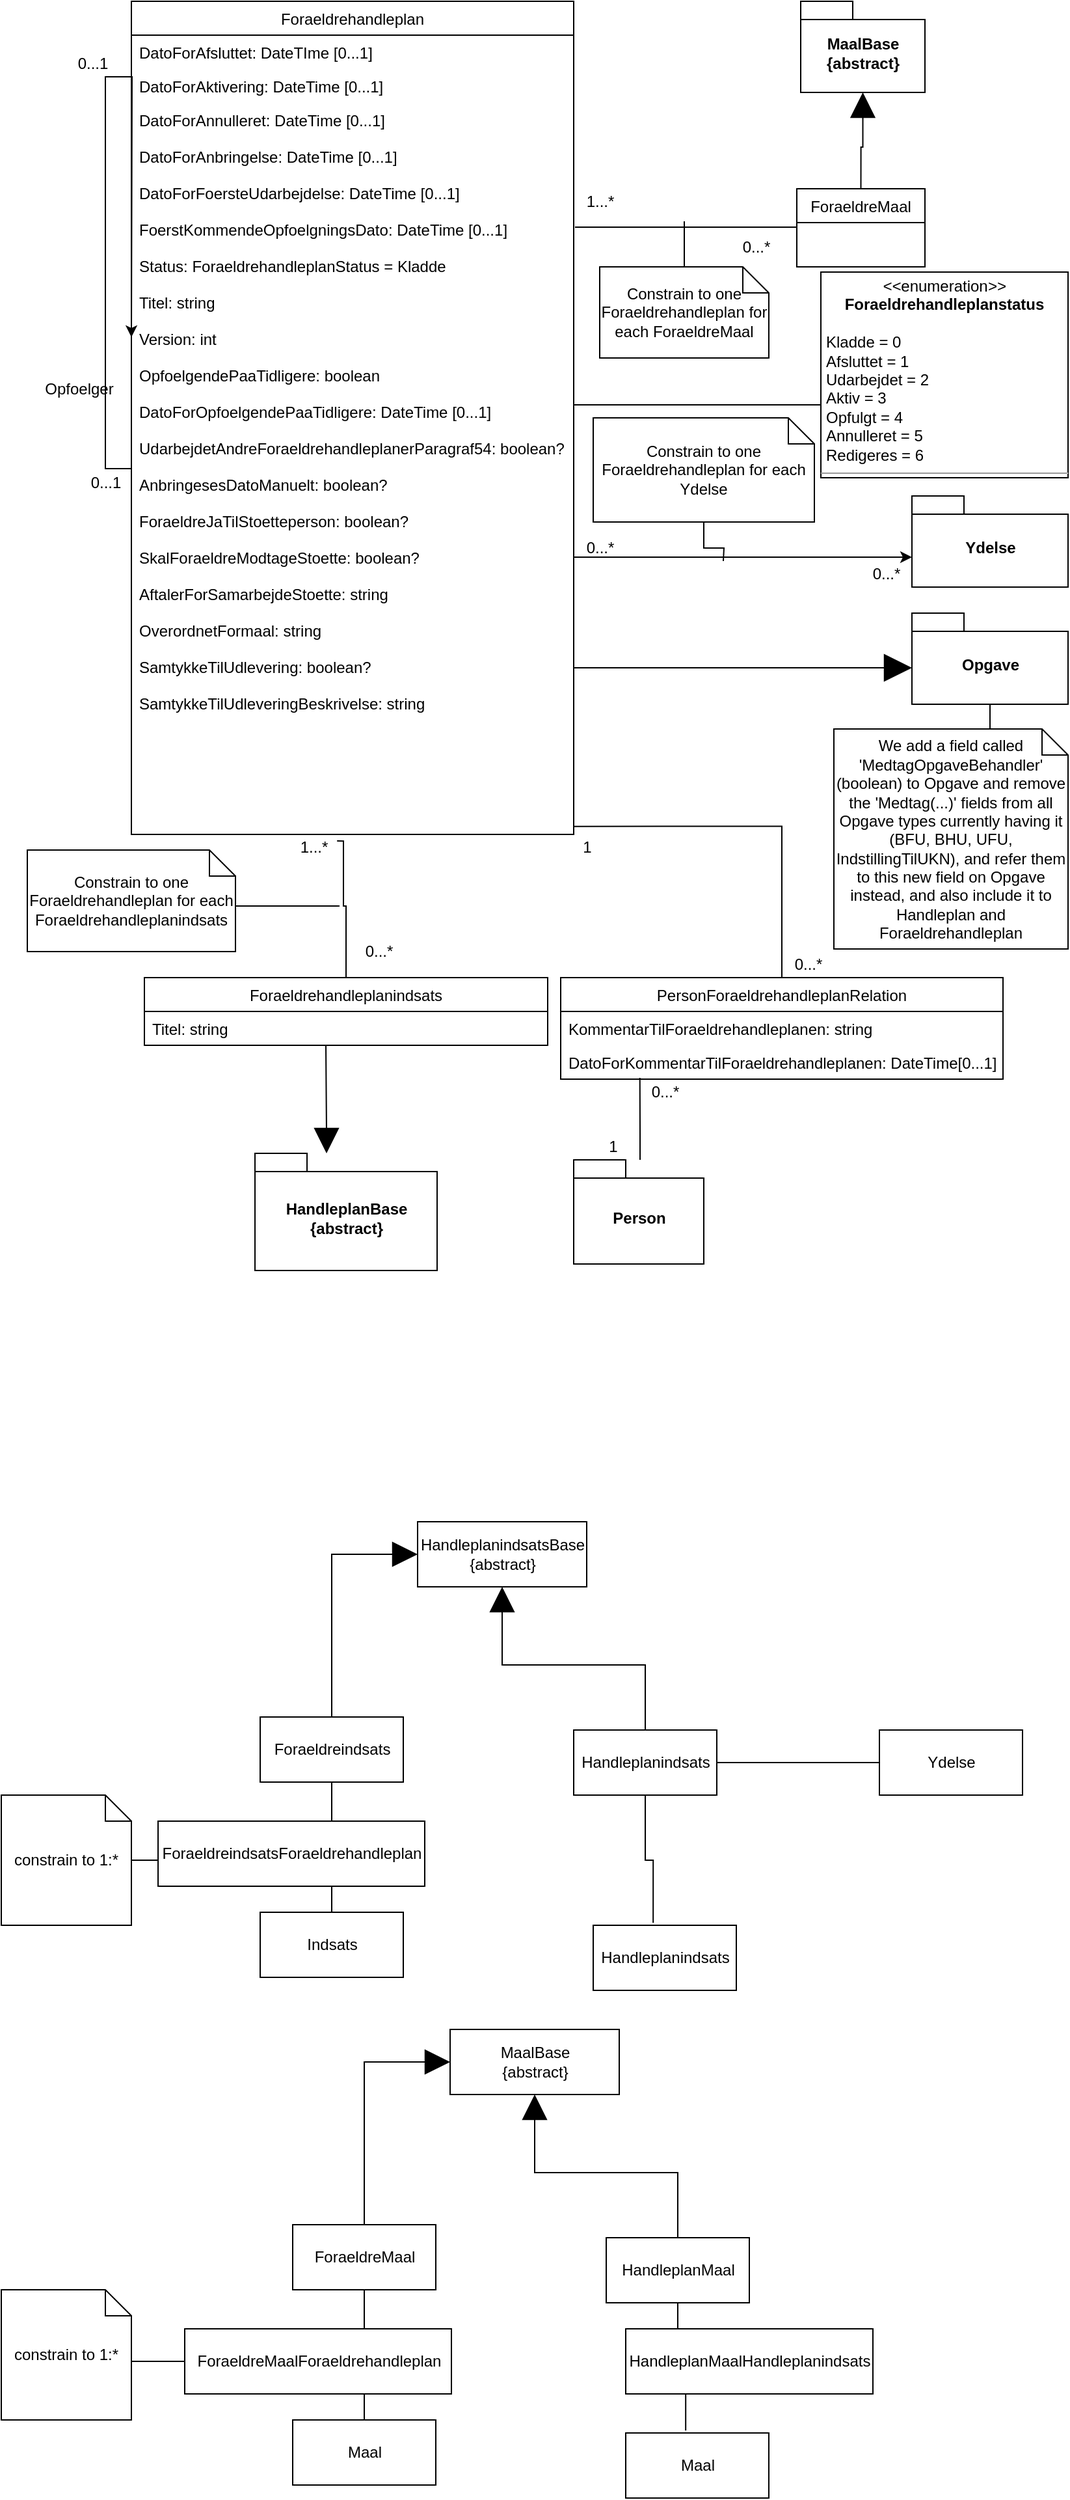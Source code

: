 <mxfile version="13.10.8" type="github">
  <diagram id="C5RBs43oDa-KdzZeNtuy" name="Page-1">
    <mxGraphModel dx="1422" dy="753" grid="1" gridSize="10" guides="1" tooltips="1" connect="1" arrows="1" fold="1" page="1" pageScale="1" pageWidth="827" pageHeight="1169" math="0" shadow="0">
      <root>
        <mxCell id="WIyWlLk6GJQsqaUBKTNV-0" />
        <mxCell id="WIyWlLk6GJQsqaUBKTNV-1" parent="WIyWlLk6GJQsqaUBKTNV-0" />
        <mxCell id="zkfFHV4jXpPFQw0GAbJ--0" value="Foraeldrehandleplan" style="swimlane;fontStyle=0;align=center;verticalAlign=top;childLayout=stackLayout;horizontal=1;startSize=26;horizontalStack=0;resizeParent=1;resizeLast=0;collapsible=1;marginBottom=0;rounded=0;shadow=0;strokeWidth=1;" parent="WIyWlLk6GJQsqaUBKTNV-1" vertex="1">
          <mxGeometry x="100" y="72" width="340" height="640" as="geometry">
            <mxRectangle x="230" y="140" width="160" height="26" as="alternateBounds" />
          </mxGeometry>
        </mxCell>
        <mxCell id="zkfFHV4jXpPFQw0GAbJ--1" value="DatoForAfsluttet: DateTIme [0...1]" style="text;align=left;verticalAlign=top;spacingLeft=4;spacingRight=4;overflow=hidden;rotatable=0;points=[[0,0.5],[1,0.5]];portConstraint=eastwest;" parent="zkfFHV4jXpPFQw0GAbJ--0" vertex="1">
          <mxGeometry y="26" width="340" height="26" as="geometry" />
        </mxCell>
        <mxCell id="zkfFHV4jXpPFQw0GAbJ--2" value="DatoForAktivering: DateTime [0...1]" style="text;align=left;verticalAlign=top;spacingLeft=4;spacingRight=4;overflow=hidden;rotatable=0;points=[[0,0.5],[1,0.5]];portConstraint=eastwest;rounded=0;shadow=0;html=0;" parent="zkfFHV4jXpPFQw0GAbJ--0" vertex="1">
          <mxGeometry y="52" width="340" height="26" as="geometry" />
        </mxCell>
        <mxCell id="zkfFHV4jXpPFQw0GAbJ--3" value="DatoForAnnulleret: DateTime [0...1]&#xa;&#xa;DatoForAnbringelse: DateTime [0...1]&#xa;&#xa;DatoForFoersteUdarbejdelse: DateTime [0...1]&#xa;&#xa;FoerstKommendeOpfoelgningsDato: DateTime [0...1]&#xa;&#xa;Status: ForaeldrehandleplanStatus = Kladde&#xa;&#xa;Titel: string&#xa;&#xa;Version: int&#xa;&#xa;OpfoelgendePaaTidligere: boolean&#xa;&#xa;DatoForOpfoelgendePaaTidligere: DateTime [0...1]&#xa;&#xa;UdarbejdetAndreForaeldrehandleplanerParagraf54: boolean?&#xa;&#xa;AnbringesesDatoManuelt: boolean?&#xa;&#xa;ForaeldreJaTilStoetteperson: boolean?&#xa;&#xa;SkalForaeldreModtageStoette: boolean?&#xa;&#xa;AftalerForSamarbejdeStoette: string&#xa;&#xa;OverordnetFormaal: string&#xa;&#xa;SamtykkeTilUdlevering: boolean?&#xa;&#xa;SamtykkeTilUdleveringBeskrivelse: string&#xa;&#xa;" style="text;align=left;verticalAlign=top;spacingLeft=4;spacingRight=4;overflow=hidden;rotatable=0;points=[[0,0.5],[1,0.5]];portConstraint=eastwest;rounded=0;shadow=0;html=0;" parent="zkfFHV4jXpPFQw0GAbJ--0" vertex="1">
          <mxGeometry y="78" width="340" height="562" as="geometry" />
        </mxCell>
        <mxCell id="28fEjChyB_LKOJg9PjXu-5" value="0...*" style="text;html=1;align=center;verticalAlign=middle;resizable=0;points=[];autosize=1;" parent="WIyWlLk6GJQsqaUBKTNV-1" vertex="1">
          <mxGeometry x="560" y="251" width="40" height="20" as="geometry" />
        </mxCell>
        <mxCell id="28fEjChyB_LKOJg9PjXu-8" style="edgeStyle=orthogonalEdgeStyle;rounded=0;orthogonalLoop=1;jettySize=auto;html=1;entryX=1;entryY=0.75;entryDx=0;entryDy=0;endArrow=none;endFill=0;" parent="WIyWlLk6GJQsqaUBKTNV-1" source="28fEjChyB_LKOJg9PjXu-7" target="zkfFHV4jXpPFQw0GAbJ--0" edge="1">
          <mxGeometry relative="1" as="geometry">
            <Array as="points">
              <mxPoint x="440" y="382" />
            </Array>
          </mxGeometry>
        </mxCell>
        <mxCell id="28fEjChyB_LKOJg9PjXu-7" value="&lt;p style=&quot;margin: 0px ; margin-top: 4px ; text-align: center&quot;&gt;&lt;i&gt;&amp;lt;&amp;lt;&lt;/i&gt;enumeration&lt;i&gt;&amp;gt;&amp;gt;&lt;/i&gt;&lt;br&gt;&lt;/p&gt;&lt;b&gt;&lt;div style=&quot;text-align: center&quot;&gt;&lt;b&gt;Foraeldrehandleplanstatus&lt;/b&gt;&lt;/div&gt;&lt;/b&gt;&lt;p style=&quot;margin: 0px ; margin-left: 4px&quot;&gt;&lt;br&gt;&lt;/p&gt;&lt;p style=&quot;margin: 0px ; margin-left: 4px&quot;&gt;Kladde = 0&lt;br&gt;Afsluttet = 1&lt;/p&gt;&lt;p style=&quot;margin: 0px ; margin-left: 4px&quot;&gt;Udarbejdet = 2&lt;/p&gt;&lt;p style=&quot;margin: 0px ; margin-left: 4px&quot;&gt;Aktiv = 3&lt;/p&gt;&lt;p style=&quot;margin: 0px ; margin-left: 4px&quot;&gt;Opfulgt = 4&lt;/p&gt;&lt;p style=&quot;margin: 0px ; margin-left: 4px&quot;&gt;Annulleret = 5&lt;/p&gt;&lt;p style=&quot;margin: 0px ; margin-left: 4px&quot;&gt;Redigeres = 6&lt;/p&gt;&lt;hr size=&quot;1&quot;&gt;&lt;p style=&quot;margin: 0px ; margin-left: 4px&quot;&gt;&lt;br&gt;&lt;/p&gt;" style="verticalAlign=top;align=left;overflow=fill;fontSize=12;fontFamily=Helvetica;html=1;" parent="WIyWlLk6GJQsqaUBKTNV-1" vertex="1">
          <mxGeometry x="630" y="280" width="190" height="158" as="geometry" />
        </mxCell>
        <mxCell id="RDVD3dFAGIyzIFyo6bfh-10" style="edgeStyle=orthogonalEdgeStyle;rounded=0;orthogonalLoop=1;jettySize=auto;html=1;entryX=0.465;entryY=1.009;entryDx=0;entryDy=0;entryPerimeter=0;startArrow=none;startFill=0;startSize=17;endArrow=none;endFill=0;targetPerimeterSpacing=0;" parent="WIyWlLk6GJQsqaUBKTNV-1" source="28fEjChyB_LKOJg9PjXu-9" target="zkfFHV4jXpPFQw0GAbJ--3" edge="1">
          <mxGeometry relative="1" as="geometry">
            <Array as="points">
              <mxPoint x="265" y="767" />
              <mxPoint x="263" y="767" />
            </Array>
          </mxGeometry>
        </mxCell>
        <mxCell id="28fEjChyB_LKOJg9PjXu-9" value="Foraeldrehandleplanindsats" style="swimlane;fontStyle=0;childLayout=stackLayout;horizontal=1;startSize=26;fillColor=none;horizontalStack=0;resizeParent=1;resizeParentMax=0;resizeLast=0;collapsible=1;marginBottom=0;" parent="WIyWlLk6GJQsqaUBKTNV-1" vertex="1">
          <mxGeometry x="110" y="822" width="310" height="52" as="geometry" />
        </mxCell>
        <mxCell id="28fEjChyB_LKOJg9PjXu-11" value="Titel: string" style="text;strokeColor=none;fillColor=none;align=left;verticalAlign=top;spacingLeft=4;spacingRight=4;overflow=hidden;rotatable=0;points=[[0,0.5],[1,0.5]];portConstraint=eastwest;" parent="28fEjChyB_LKOJg9PjXu-9" vertex="1">
          <mxGeometry y="26" width="310" height="26" as="geometry" />
        </mxCell>
        <mxCell id="28fEjChyB_LKOJg9PjXu-13" value="Ydelse" style="shape=folder;fontStyle=1;spacingTop=10;tabWidth=40;tabHeight=14;tabPosition=left;html=1;" parent="WIyWlLk6GJQsqaUBKTNV-1" vertex="1">
          <mxGeometry x="700" y="452" width="120" height="70" as="geometry" />
        </mxCell>
        <mxCell id="28fEjChyB_LKOJg9PjXu-15" style="edgeStyle=orthogonalEdgeStyle;rounded=0;orthogonalLoop=1;jettySize=auto;html=1;endArrow=classic;endFill=1;entryX=0;entryY=0;entryDx=0;entryDy=47;entryPerimeter=0;" parent="WIyWlLk6GJQsqaUBKTNV-1" target="28fEjChyB_LKOJg9PjXu-13" edge="1">
          <mxGeometry relative="1" as="geometry">
            <mxPoint x="440" y="499" as="sourcePoint" />
            <mxPoint x="619" y="502" as="targetPoint" />
            <Array as="points">
              <mxPoint x="470" y="499" />
              <mxPoint x="470" y="499" />
            </Array>
          </mxGeometry>
        </mxCell>
        <mxCell id="28fEjChyB_LKOJg9PjXu-16" value="0...*" style="text;html=1;align=center;verticalAlign=middle;resizable=0;points=[];autosize=1;" parent="WIyWlLk6GJQsqaUBKTNV-1" vertex="1">
          <mxGeometry x="440" y="482" width="40" height="20" as="geometry" />
        </mxCell>
        <mxCell id="28fEjChyB_LKOJg9PjXu-17" value="0...*" style="text;html=1;align=center;verticalAlign=middle;resizable=0;points=[];autosize=1;" parent="WIyWlLk6GJQsqaUBKTNV-1" vertex="1">
          <mxGeometry x="660" y="502" width="40" height="20" as="geometry" />
        </mxCell>
        <mxCell id="28fEjChyB_LKOJg9PjXu-23" value="0...*" style="text;html=1;align=center;verticalAlign=middle;resizable=0;points=[];autosize=1;" parent="WIyWlLk6GJQsqaUBKTNV-1" vertex="1">
          <mxGeometry x="270" y="792" width="40" height="20" as="geometry" />
        </mxCell>
        <mxCell id="9ykUOfUkJz-qrRqov1TA-15" style="edgeStyle=orthogonalEdgeStyle;rounded=0;orthogonalLoop=1;jettySize=auto;html=1;entryX=1;entryY=0.989;entryDx=0;entryDy=0;entryPerimeter=0;endArrow=none;endFill=0;strokeColor=#000000;" parent="WIyWlLk6GJQsqaUBKTNV-1" source="9ykUOfUkJz-qrRqov1TA-0" target="zkfFHV4jXpPFQw0GAbJ--3" edge="1">
          <mxGeometry relative="1" as="geometry" />
        </mxCell>
        <mxCell id="9ykUOfUkJz-qrRqov1TA-0" value="PersonForaeldrehandleplanRelation" style="swimlane;fontStyle=0;childLayout=stackLayout;horizontal=1;startSize=26;fillColor=none;horizontalStack=0;resizeParent=1;resizeParentMax=0;resizeLast=0;collapsible=1;marginBottom=0;" parent="WIyWlLk6GJQsqaUBKTNV-1" vertex="1">
          <mxGeometry x="430" y="822" width="340" height="78" as="geometry" />
        </mxCell>
        <mxCell id="9ykUOfUkJz-qrRqov1TA-1" value="KommentarTilForaeldrehandleplanen: string" style="text;strokeColor=none;fillColor=none;align=left;verticalAlign=top;spacingLeft=4;spacingRight=4;overflow=hidden;rotatable=0;points=[[0,0.5],[1,0.5]];portConstraint=eastwest;" parent="9ykUOfUkJz-qrRqov1TA-0" vertex="1">
          <mxGeometry y="26" width="340" height="26" as="geometry" />
        </mxCell>
        <mxCell id="9ykUOfUkJz-qrRqov1TA-2" value="DatoForKommentarTilForaeldrehandleplanen: DateTime[0...1]" style="text;strokeColor=none;fillColor=none;align=left;verticalAlign=top;spacingLeft=4;spacingRight=4;overflow=hidden;rotatable=0;points=[[0,0.5],[1,0.5]];portConstraint=eastwest;" parent="9ykUOfUkJz-qrRqov1TA-0" vertex="1">
          <mxGeometry y="52" width="340" height="26" as="geometry" />
        </mxCell>
        <mxCell id="9ykUOfUkJz-qrRqov1TA-12" style="edgeStyle=orthogonalEdgeStyle;rounded=0;orthogonalLoop=1;jettySize=auto;html=1;entryX=0.179;entryY=0.962;entryDx=0;entryDy=0;entryPerimeter=0;strokeColor=#000000;endArrow=none;endFill=0;" parent="WIyWlLk6GJQsqaUBKTNV-1" source="9ykUOfUkJz-qrRqov1TA-9" target="9ykUOfUkJz-qrRqov1TA-2" edge="1">
          <mxGeometry relative="1" as="geometry">
            <Array as="points">
              <mxPoint x="491" y="942" />
              <mxPoint x="491" y="942" />
            </Array>
          </mxGeometry>
        </mxCell>
        <mxCell id="9ykUOfUkJz-qrRqov1TA-9" value="Person" style="shape=folder;fontStyle=1;spacingTop=10;tabWidth=40;tabHeight=14;tabPosition=left;html=1;" parent="WIyWlLk6GJQsqaUBKTNV-1" vertex="1">
          <mxGeometry x="440" y="962" width="100" height="80" as="geometry" />
        </mxCell>
        <mxCell id="9ykUOfUkJz-qrRqov1TA-13" value="0...*" style="text;html=1;align=center;verticalAlign=middle;resizable=0;points=[];autosize=1;" parent="WIyWlLk6GJQsqaUBKTNV-1" vertex="1">
          <mxGeometry x="490" y="900" width="40" height="20" as="geometry" />
        </mxCell>
        <mxCell id="9ykUOfUkJz-qrRqov1TA-14" value="1" style="text;html=1;align=center;verticalAlign=middle;resizable=0;points=[];autosize=1;" parent="WIyWlLk6GJQsqaUBKTNV-1" vertex="1">
          <mxGeometry x="460" y="942" width="20" height="20" as="geometry" />
        </mxCell>
        <mxCell id="9ykUOfUkJz-qrRqov1TA-16" value="0...*" style="text;html=1;align=center;verticalAlign=middle;resizable=0;points=[];autosize=1;" parent="WIyWlLk6GJQsqaUBKTNV-1" vertex="1">
          <mxGeometry x="600" y="802" width="40" height="20" as="geometry" />
        </mxCell>
        <mxCell id="9ykUOfUkJz-qrRqov1TA-17" value="1" style="text;html=1;align=center;verticalAlign=middle;resizable=0;points=[];autosize=1;" parent="WIyWlLk6GJQsqaUBKTNV-1" vertex="1">
          <mxGeometry x="440" y="712" width="20" height="20" as="geometry" />
        </mxCell>
        <mxCell id="9ykUOfUkJz-qrRqov1TA-18" value="Opgave" style="shape=folder;fontStyle=1;spacingTop=10;tabWidth=40;tabHeight=14;tabPosition=left;html=1;" parent="WIyWlLk6GJQsqaUBKTNV-1" vertex="1">
          <mxGeometry x="700" y="542" width="120" height="70" as="geometry" />
        </mxCell>
        <mxCell id="9ykUOfUkJz-qrRqov1TA-20" style="edgeStyle=orthogonalEdgeStyle;rounded=0;orthogonalLoop=1;jettySize=auto;html=1;entryX=0;entryY=0;entryDx=0;entryDy=42;entryPerimeter=0;endArrow=block;endFill=1;strokeColor=#000000;endSize=19;" parent="WIyWlLk6GJQsqaUBKTNV-1" source="zkfFHV4jXpPFQw0GAbJ--3" target="9ykUOfUkJz-qrRqov1TA-18" edge="1">
          <mxGeometry relative="1" as="geometry">
            <Array as="points">
              <mxPoint x="490" y="584" />
              <mxPoint x="490" y="584" />
            </Array>
          </mxGeometry>
        </mxCell>
        <mxCell id="9ykUOfUkJz-qrRqov1TA-22" style="edgeStyle=orthogonalEdgeStyle;rounded=0;orthogonalLoop=1;jettySize=auto;html=1;entryX=0.5;entryY=1;entryDx=0;entryDy=0;entryPerimeter=0;startSize=20;endArrow=none;endFill=0;endSize=9;strokeColor=#000000;" parent="WIyWlLk6GJQsqaUBKTNV-1" source="9ykUOfUkJz-qrRqov1TA-21" target="9ykUOfUkJz-qrRqov1TA-18" edge="1">
          <mxGeometry relative="1" as="geometry">
            <Array as="points">
              <mxPoint x="760" y="620" />
              <mxPoint x="760" y="620" />
            </Array>
          </mxGeometry>
        </mxCell>
        <mxCell id="9ykUOfUkJz-qrRqov1TA-21" value="We add a field called &#39;MedtagOpgaveBehandler&#39; (boolean) to Opgave and remove the &#39;Medtag(...)&#39; fields from all Opgave types currently having it (BFU, BHU, UFU, IndstillingTilUKN), and refer them to this new field on Opgave instead, and also include it to Handleplan and Foraeldrehandleplan" style="shape=note;size=20;whiteSpace=wrap;html=1;" parent="WIyWlLk6GJQsqaUBKTNV-1" vertex="1">
          <mxGeometry x="640" y="631" width="180" height="169" as="geometry" />
        </mxCell>
        <mxCell id="RDVD3dFAGIyzIFyo6bfh-19" style="edgeStyle=orthogonalEdgeStyle;rounded=0;orthogonalLoop=1;jettySize=auto;html=1;entryX=0.5;entryY=0;entryDx=0;entryDy=0;startArrow=block;startFill=1;startSize=17;endArrow=none;endFill=0;targetPerimeterSpacing=0;" parent="WIyWlLk6GJQsqaUBKTNV-1" source="u2CqwiWk5ftXd2ka0euZ-0" target="RDVD3dFAGIyzIFyo6bfh-0" edge="1">
          <mxGeometry relative="1" as="geometry" />
        </mxCell>
        <mxCell id="u2CqwiWk5ftXd2ka0euZ-0" value="MaalBase&lt;br&gt;{abstract}" style="shape=folder;fontStyle=1;spacingTop=10;tabWidth=40;tabHeight=14;tabPosition=left;html=1;" parent="WIyWlLk6GJQsqaUBKTNV-1" vertex="1">
          <mxGeometry x="614.5" y="72" width="95.5" height="70" as="geometry" />
        </mxCell>
        <mxCell id="RDVD3dFAGIyzIFyo6bfh-12" style="edgeStyle=orthogonalEdgeStyle;rounded=0;orthogonalLoop=1;jettySize=auto;html=1;entryX=1.003;entryY=0.065;entryDx=0;entryDy=0;entryPerimeter=0;startArrow=none;startFill=0;startSize=17;endArrow=none;endFill=0;targetPerimeterSpacing=0;" parent="WIyWlLk6GJQsqaUBKTNV-1" source="RDVD3dFAGIyzIFyo6bfh-0" edge="1">
          <mxGeometry relative="1" as="geometry">
            <mxPoint x="440.99" y="245.53" as="targetPoint" />
          </mxGeometry>
        </mxCell>
        <mxCell id="RDVD3dFAGIyzIFyo6bfh-0" value="ForaeldreMaal" style="swimlane;fontStyle=0;childLayout=stackLayout;horizontal=1;startSize=26;fillColor=none;horizontalStack=0;resizeParent=1;resizeParentMax=0;resizeLast=0;collapsible=1;marginBottom=0;" parent="WIyWlLk6GJQsqaUBKTNV-1" vertex="1">
          <mxGeometry x="611.5" y="216" width="98.5" height="60" as="geometry" />
        </mxCell>
        <mxCell id="RDVD3dFAGIyzIFyo6bfh-7" style="edgeStyle=orthogonalEdgeStyle;rounded=0;orthogonalLoop=1;jettySize=auto;html=1;startArrow=none;startFill=0;startSize=17;endArrow=none;endFill=0;targetPerimeterSpacing=0;" parent="WIyWlLk6GJQsqaUBKTNV-1" source="RDVD3dFAGIyzIFyo6bfh-5" edge="1">
          <mxGeometry relative="1" as="geometry">
            <mxPoint x="555" y="502" as="targetPoint" />
          </mxGeometry>
        </mxCell>
        <mxCell id="RDVD3dFAGIyzIFyo6bfh-5" value="Constrain to one Foraeldrehandleplan for each Ydelse" style="shape=note;size=20;whiteSpace=wrap;html=1;" parent="WIyWlLk6GJQsqaUBKTNV-1" vertex="1">
          <mxGeometry x="455" y="392" width="170" height="80" as="geometry" />
        </mxCell>
        <mxCell id="RDVD3dFAGIyzIFyo6bfh-9" style="edgeStyle=orthogonalEdgeStyle;rounded=0;orthogonalLoop=1;jettySize=auto;html=1;entryX=0.45;entryY=0.98;entryDx=0;entryDy=0;entryPerimeter=0;startArrow=block;startFill=1;startSize=17;endArrow=none;endFill=0;targetPerimeterSpacing=0;" parent="WIyWlLk6GJQsqaUBKTNV-1" source="RDVD3dFAGIyzIFyo6bfh-8" target="28fEjChyB_LKOJg9PjXu-11" edge="1">
          <mxGeometry relative="1" as="geometry">
            <Array as="points">
              <mxPoint x="250" y="942" />
              <mxPoint x="250" y="942" />
            </Array>
          </mxGeometry>
        </mxCell>
        <mxCell id="RDVD3dFAGIyzIFyo6bfh-8" value="HandleplanBase&lt;br&gt;{abstract}" style="shape=folder;fontStyle=1;spacingTop=10;tabWidth=40;tabHeight=14;tabPosition=left;html=1;" parent="WIyWlLk6GJQsqaUBKTNV-1" vertex="1">
          <mxGeometry x="195" y="957" width="140" height="90" as="geometry" />
        </mxCell>
        <mxCell id="RDVD3dFAGIyzIFyo6bfh-11" value="1...*" style="text;html=1;align=center;verticalAlign=middle;resizable=0;points=[];autosize=1;" parent="WIyWlLk6GJQsqaUBKTNV-1" vertex="1">
          <mxGeometry x="220" y="712" width="40" height="20" as="geometry" />
        </mxCell>
        <mxCell id="RDVD3dFAGIyzIFyo6bfh-13" value="1...*" style="text;html=1;align=center;verticalAlign=middle;resizable=0;points=[];autosize=1;" parent="WIyWlLk6GJQsqaUBKTNV-1" vertex="1">
          <mxGeometry x="440" y="216" width="40" height="20" as="geometry" />
        </mxCell>
        <mxCell id="RDVD3dFAGIyzIFyo6bfh-15" style="edgeStyle=orthogonalEdgeStyle;rounded=0;orthogonalLoop=1;jettySize=auto;html=1;startArrow=none;startFill=0;startSize=17;endArrow=none;endFill=0;targetPerimeterSpacing=0;" parent="WIyWlLk6GJQsqaUBKTNV-1" source="RDVD3dFAGIyzIFyo6bfh-14" edge="1">
          <mxGeometry relative="1" as="geometry">
            <mxPoint x="260" y="767" as="targetPoint" />
            <Array as="points">
              <mxPoint x="200" y="767" />
              <mxPoint x="200" y="767" />
            </Array>
          </mxGeometry>
        </mxCell>
        <mxCell id="RDVD3dFAGIyzIFyo6bfh-14" value="Constrain to one Foraeldrehandleplan for each Foraeldrehandleplanindsats" style="shape=note;size=20;whiteSpace=wrap;html=1;" parent="WIyWlLk6GJQsqaUBKTNV-1" vertex="1">
          <mxGeometry x="20" y="724" width="160" height="78" as="geometry" />
        </mxCell>
        <mxCell id="RDVD3dFAGIyzIFyo6bfh-17" style="edgeStyle=orthogonalEdgeStyle;rounded=0;orthogonalLoop=1;jettySize=auto;html=1;startArrow=none;startFill=0;startSize=17;endArrow=none;endFill=0;targetPerimeterSpacing=0;" parent="WIyWlLk6GJQsqaUBKTNV-1" source="RDVD3dFAGIyzIFyo6bfh-16" edge="1">
          <mxGeometry relative="1" as="geometry">
            <mxPoint x="525" y="241" as="targetPoint" />
          </mxGeometry>
        </mxCell>
        <mxCell id="RDVD3dFAGIyzIFyo6bfh-16" value="Constrain to one Foraeldrehandleplan for each ForaeldreMaal" style="shape=note;size=20;whiteSpace=wrap;html=1;" parent="WIyWlLk6GJQsqaUBKTNV-1" vertex="1">
          <mxGeometry x="460" y="276" width="130" height="70" as="geometry" />
        </mxCell>
        <mxCell id="RDVD3dFAGIyzIFyo6bfh-26" style="edgeStyle=orthogonalEdgeStyle;rounded=0;orthogonalLoop=1;jettySize=auto;html=1;entryX=0.5;entryY=0;entryDx=0;entryDy=0;startArrow=block;startFill=1;startSize=17;endArrow=none;endFill=0;targetPerimeterSpacing=0;" parent="WIyWlLk6GJQsqaUBKTNV-1" source="RDVD3dFAGIyzIFyo6bfh-21" target="RDVD3dFAGIyzIFyo6bfh-22" edge="1">
          <mxGeometry relative="1" as="geometry" />
        </mxCell>
        <mxCell id="RDVD3dFAGIyzIFyo6bfh-27" style="edgeStyle=orthogonalEdgeStyle;rounded=0;orthogonalLoop=1;jettySize=auto;html=1;entryX=0.5;entryY=0;entryDx=0;entryDy=0;startArrow=block;startFill=1;startSize=17;endArrow=none;endFill=0;targetPerimeterSpacing=0;" parent="WIyWlLk6GJQsqaUBKTNV-1" source="RDVD3dFAGIyzIFyo6bfh-21" target="RDVD3dFAGIyzIFyo6bfh-23" edge="1">
          <mxGeometry relative="1" as="geometry" />
        </mxCell>
        <mxCell id="RDVD3dFAGIyzIFyo6bfh-21" value="HandleplanindsatsBase&lt;br&gt;{abstract}" style="html=1;" parent="WIyWlLk6GJQsqaUBKTNV-1" vertex="1">
          <mxGeometry x="320" y="1240" width="130" height="50" as="geometry" />
        </mxCell>
        <mxCell id="RDVD3dFAGIyzIFyo6bfh-29" style="edgeStyle=orthogonalEdgeStyle;rounded=0;orthogonalLoop=1;jettySize=auto;html=1;entryX=0.5;entryY=0;entryDx=0;entryDy=0;startArrow=none;startFill=0;startSize=17;endArrow=none;endFill=0;targetPerimeterSpacing=0;" parent="WIyWlLk6GJQsqaUBKTNV-1" source="RDVD3dFAGIyzIFyo6bfh-22" target="RDVD3dFAGIyzIFyo6bfh-24" edge="1">
          <mxGeometry relative="1" as="geometry" />
        </mxCell>
        <mxCell id="RDVD3dFAGIyzIFyo6bfh-22" value="Foraeldreindsats" style="html=1;" parent="WIyWlLk6GJQsqaUBKTNV-1" vertex="1">
          <mxGeometry x="199" y="1390" width="110" height="50" as="geometry" />
        </mxCell>
        <mxCell id="RDVD3dFAGIyzIFyo6bfh-28" style="edgeStyle=orthogonalEdgeStyle;rounded=0;orthogonalLoop=1;jettySize=auto;html=1;entryX=0.419;entryY=-0.038;entryDx=0;entryDy=0;entryPerimeter=0;startArrow=none;startFill=0;startSize=17;endArrow=none;endFill=0;targetPerimeterSpacing=0;" parent="WIyWlLk6GJQsqaUBKTNV-1" source="RDVD3dFAGIyzIFyo6bfh-23" target="RDVD3dFAGIyzIFyo6bfh-25" edge="1">
          <mxGeometry relative="1" as="geometry" />
        </mxCell>
        <mxCell id="RDVD3dFAGIyzIFyo6bfh-23" value="Handleplanindsats" style="html=1;" parent="WIyWlLk6GJQsqaUBKTNV-1" vertex="1">
          <mxGeometry x="440" y="1400" width="110" height="50" as="geometry" />
        </mxCell>
        <mxCell id="RDVD3dFAGIyzIFyo6bfh-24" value="Indsats" style="html=1;" parent="WIyWlLk6GJQsqaUBKTNV-1" vertex="1">
          <mxGeometry x="199" y="1540" width="110" height="50" as="geometry" />
        </mxCell>
        <mxCell id="RDVD3dFAGIyzIFyo6bfh-25" value="Handleplanindsats" style="html=1;" parent="WIyWlLk6GJQsqaUBKTNV-1" vertex="1">
          <mxGeometry x="455" y="1550" width="110" height="50" as="geometry" />
        </mxCell>
        <mxCell id="RDVD3dFAGIyzIFyo6bfh-30" style="edgeStyle=orthogonalEdgeStyle;rounded=0;orthogonalLoop=1;jettySize=auto;html=1;entryX=0.5;entryY=0;entryDx=0;entryDy=0;startArrow=block;startFill=1;startSize=17;endArrow=none;endFill=0;targetPerimeterSpacing=0;" parent="WIyWlLk6GJQsqaUBKTNV-1" source="RDVD3dFAGIyzIFyo6bfh-32" target="RDVD3dFAGIyzIFyo6bfh-34" edge="1">
          <mxGeometry relative="1" as="geometry" />
        </mxCell>
        <mxCell id="RDVD3dFAGIyzIFyo6bfh-31" style="edgeStyle=orthogonalEdgeStyle;rounded=0;orthogonalLoop=1;jettySize=auto;html=1;entryX=0.5;entryY=0;entryDx=0;entryDy=0;startArrow=block;startFill=1;startSize=17;endArrow=none;endFill=0;targetPerimeterSpacing=0;" parent="WIyWlLk6GJQsqaUBKTNV-1" source="RDVD3dFAGIyzIFyo6bfh-32" target="RDVD3dFAGIyzIFyo6bfh-36" edge="1">
          <mxGeometry relative="1" as="geometry" />
        </mxCell>
        <mxCell id="RDVD3dFAGIyzIFyo6bfh-32" value="MaalBase&lt;br&gt;{abstract}" style="html=1;" parent="WIyWlLk6GJQsqaUBKTNV-1" vertex="1">
          <mxGeometry x="345" y="1630" width="130" height="50" as="geometry" />
        </mxCell>
        <mxCell id="RDVD3dFAGIyzIFyo6bfh-33" style="edgeStyle=orthogonalEdgeStyle;rounded=0;orthogonalLoop=1;jettySize=auto;html=1;entryX=0.5;entryY=0;entryDx=0;entryDy=0;startArrow=none;startFill=0;startSize=17;endArrow=none;endFill=0;targetPerimeterSpacing=0;" parent="WIyWlLk6GJQsqaUBKTNV-1" source="RDVD3dFAGIyzIFyo6bfh-34" target="RDVD3dFAGIyzIFyo6bfh-37" edge="1">
          <mxGeometry relative="1" as="geometry" />
        </mxCell>
        <mxCell id="RDVD3dFAGIyzIFyo6bfh-34" value="ForaeldreMaal" style="html=1;" parent="WIyWlLk6GJQsqaUBKTNV-1" vertex="1">
          <mxGeometry x="224" y="1780" width="110" height="50" as="geometry" />
        </mxCell>
        <mxCell id="RDVD3dFAGIyzIFyo6bfh-35" style="edgeStyle=orthogonalEdgeStyle;rounded=0;orthogonalLoop=1;jettySize=auto;html=1;entryX=0.419;entryY=-0.038;entryDx=0;entryDy=0;entryPerimeter=0;startArrow=none;startFill=0;startSize=17;endArrow=none;endFill=0;targetPerimeterSpacing=0;" parent="WIyWlLk6GJQsqaUBKTNV-1" source="RDVD3dFAGIyzIFyo6bfh-36" target="RDVD3dFAGIyzIFyo6bfh-38" edge="1">
          <mxGeometry relative="1" as="geometry" />
        </mxCell>
        <mxCell id="RDVD3dFAGIyzIFyo6bfh-36" value="HandleplanMaal" style="html=1;" parent="WIyWlLk6GJQsqaUBKTNV-1" vertex="1">
          <mxGeometry x="465" y="1790" width="110" height="50" as="geometry" />
        </mxCell>
        <mxCell id="RDVD3dFAGIyzIFyo6bfh-37" value="Maal" style="html=1;" parent="WIyWlLk6GJQsqaUBKTNV-1" vertex="1">
          <mxGeometry x="224" y="1930" width="110" height="50" as="geometry" />
        </mxCell>
        <mxCell id="RDVD3dFAGIyzIFyo6bfh-38" value="Maal" style="html=1;" parent="WIyWlLk6GJQsqaUBKTNV-1" vertex="1">
          <mxGeometry x="480" y="1940" width="110" height="50" as="geometry" />
        </mxCell>
        <mxCell id="RDVD3dFAGIyzIFyo6bfh-40" style="edgeStyle=orthogonalEdgeStyle;rounded=0;orthogonalLoop=1;jettySize=auto;html=1;entryX=1;entryY=0.5;entryDx=0;entryDy=0;startArrow=none;startFill=0;startSize=17;endArrow=none;endFill=0;targetPerimeterSpacing=0;" parent="WIyWlLk6GJQsqaUBKTNV-1" source="RDVD3dFAGIyzIFyo6bfh-39" target="RDVD3dFAGIyzIFyo6bfh-23" edge="1">
          <mxGeometry relative="1" as="geometry" />
        </mxCell>
        <mxCell id="RDVD3dFAGIyzIFyo6bfh-39" value="Ydelse" style="html=1;" parent="WIyWlLk6GJQsqaUBKTNV-1" vertex="1">
          <mxGeometry x="675" y="1400" width="110" height="50" as="geometry" />
        </mxCell>
        <mxCell id="RDVD3dFAGIyzIFyo6bfh-41" value="ForaeldreMaalForaeldrehandleplan" style="html=1;" parent="WIyWlLk6GJQsqaUBKTNV-1" vertex="1">
          <mxGeometry x="141" y="1860" width="205" height="50" as="geometry" />
        </mxCell>
        <mxCell id="RDVD3dFAGIyzIFyo6bfh-42" value="HandleplanMaalHandleplanindsats" style="html=1;" parent="WIyWlLk6GJQsqaUBKTNV-1" vertex="1">
          <mxGeometry x="480" y="1860" width="190" height="50" as="geometry" />
        </mxCell>
        <mxCell id="RDVD3dFAGIyzIFyo6bfh-43" value="ForaeldreindsatsForaeldrehandleplan" style="html=1;" parent="WIyWlLk6GJQsqaUBKTNV-1" vertex="1">
          <mxGeometry x="120.5" y="1470" width="205" height="50" as="geometry" />
        </mxCell>
        <mxCell id="RDVD3dFAGIyzIFyo6bfh-47" style="edgeStyle=orthogonalEdgeStyle;rounded=0;orthogonalLoop=1;jettySize=auto;html=1;startArrow=none;startFill=0;startSize=17;endArrow=none;endFill=0;targetPerimeterSpacing=0;" parent="WIyWlLk6GJQsqaUBKTNV-1" source="RDVD3dFAGIyzIFyo6bfh-45" edge="1">
          <mxGeometry relative="1" as="geometry">
            <mxPoint x="120" y="1500" as="targetPoint" />
          </mxGeometry>
        </mxCell>
        <mxCell id="RDVD3dFAGIyzIFyo6bfh-45" value="constrain to 1:*" style="shape=note;size=20;whiteSpace=wrap;html=1;" parent="WIyWlLk6GJQsqaUBKTNV-1" vertex="1">
          <mxGeometry y="1450" width="100" height="100" as="geometry" />
        </mxCell>
        <mxCell id="RDVD3dFAGIyzIFyo6bfh-48" style="edgeStyle=orthogonalEdgeStyle;rounded=0;orthogonalLoop=1;jettySize=auto;html=1;entryX=0;entryY=0.5;entryDx=0;entryDy=0;startArrow=none;startFill=0;startSize=17;endArrow=none;endFill=0;targetPerimeterSpacing=0;" parent="WIyWlLk6GJQsqaUBKTNV-1" source="RDVD3dFAGIyzIFyo6bfh-46" target="RDVD3dFAGIyzIFyo6bfh-41" edge="1">
          <mxGeometry relative="1" as="geometry">
            <Array as="points">
              <mxPoint x="110" y="1885" />
              <mxPoint x="110" y="1885" />
            </Array>
          </mxGeometry>
        </mxCell>
        <mxCell id="RDVD3dFAGIyzIFyo6bfh-46" value="constrain to 1:*" style="shape=note;size=20;whiteSpace=wrap;html=1;" parent="WIyWlLk6GJQsqaUBKTNV-1" vertex="1">
          <mxGeometry y="1830" width="100" height="100" as="geometry" />
        </mxCell>
        <mxCell id="VfblxxWLbB64fd1tGs7S-1" style="edgeStyle=orthogonalEdgeStyle;rounded=0;orthogonalLoop=1;jettySize=auto;html=1;" parent="WIyWlLk6GJQsqaUBKTNV-1" source="zkfFHV4jXpPFQw0GAbJ--3" edge="1">
          <mxGeometry relative="1" as="geometry">
            <mxPoint x="100" y="330" as="targetPoint" />
          </mxGeometry>
        </mxCell>
        <mxCell id="VfblxxWLbB64fd1tGs7S-3" value="Opfoelger" style="text;html=1;strokeColor=none;fillColor=none;align=center;verticalAlign=middle;whiteSpace=wrap;rounded=0;" parent="WIyWlLk6GJQsqaUBKTNV-1" vertex="1">
          <mxGeometry x="40" y="360" width="40" height="20" as="geometry" />
        </mxCell>
        <mxCell id="VfblxxWLbB64fd1tGs7S-4" value="0...1" style="text;html=1;align=center;verticalAlign=middle;resizable=0;points=[];autosize=1;" parent="WIyWlLk6GJQsqaUBKTNV-1" vertex="1">
          <mxGeometry x="60" y="432" width="40" height="20" as="geometry" />
        </mxCell>
        <mxCell id="VfblxxWLbB64fd1tGs7S-5" value="0...1" style="text;html=1;align=center;verticalAlign=middle;resizable=0;points=[];autosize=1;" parent="WIyWlLk6GJQsqaUBKTNV-1" vertex="1">
          <mxGeometry x="50" y="110" width="40" height="20" as="geometry" />
        </mxCell>
      </root>
    </mxGraphModel>
  </diagram>
</mxfile>
